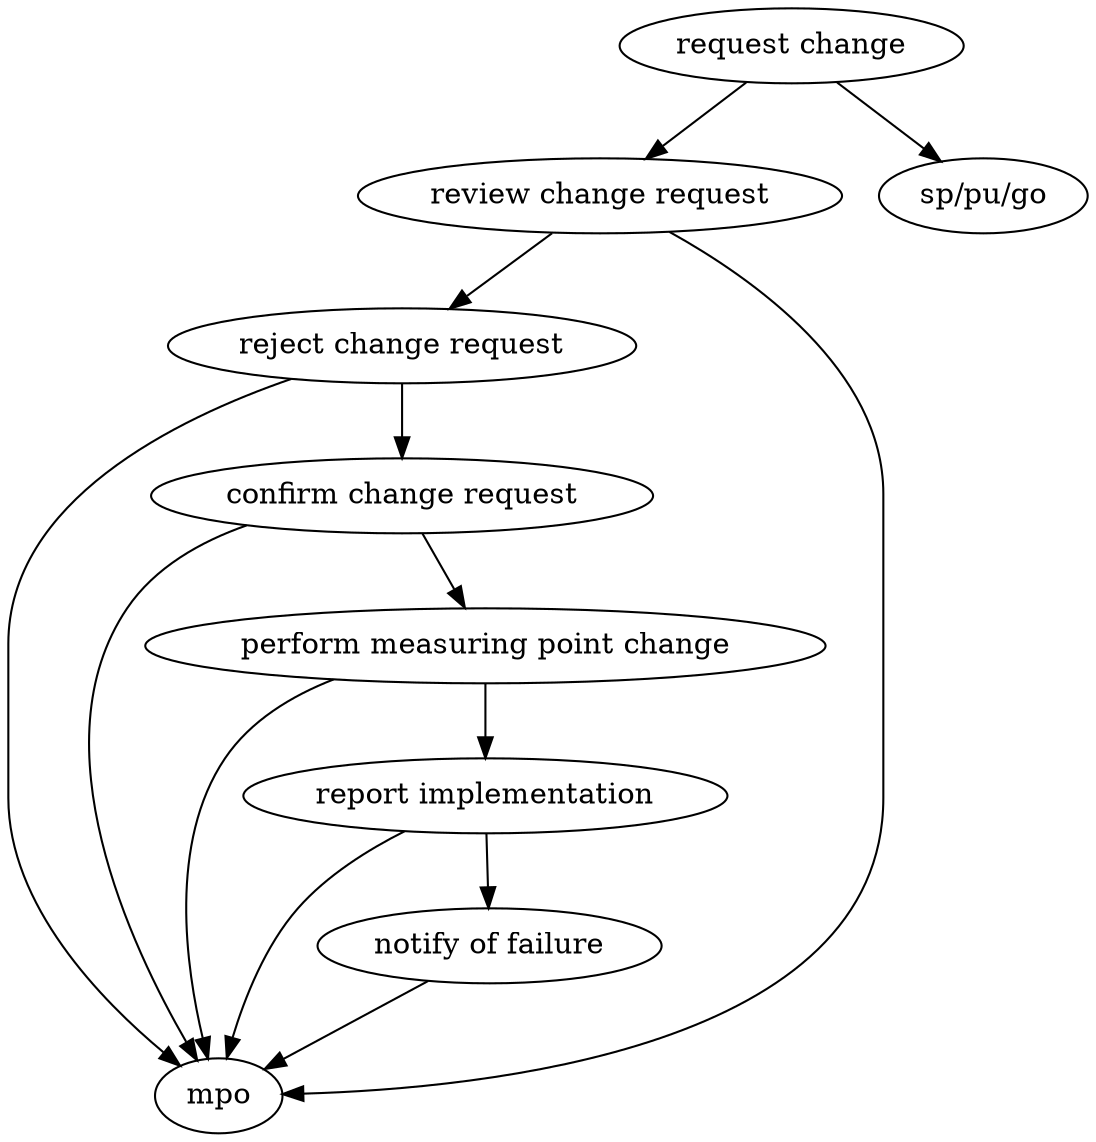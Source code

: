 strict digraph "doc-10.9" {
	graph [name="doc-10.9"];
	"request change"	[attrs="{'type': 'Activity', 'label': 'request change'}"];
	"review change request"	[attrs="{'type': 'Activity', 'label': 'review change request'}"];
	"request change" -> "review change request"	[attrs="{'type': 'flow', 'label': 'flow'}"];
	"sp/pu/go"	[attrs="{'type': 'Actor', 'label': 'sp/pu/go'}"];
	"request change" -> "sp/pu/go"	[attrs="{'type': 'actor performer', 'label': 'actor performer'}"];
	"reject change request"	[attrs="{'type': 'Activity', 'label': 'reject change request'}"];
	"review change request" -> "reject change request"	[attrs="{'type': 'flow', 'label': 'flow'}"];
	mpo	[attrs="{'type': 'Actor', 'label': 'mpo'}"];
	"review change request" -> mpo	[attrs="{'type': 'actor performer', 'label': 'actor performer'}"];
	"confirm change request"	[attrs="{'type': 'Activity', 'label': 'confirm change request'}"];
	"reject change request" -> "confirm change request"	[attrs="{'type': 'flow', 'label': 'flow'}"];
	"reject change request" -> mpo	[attrs="{'type': 'actor performer', 'label': 'actor performer'}"];
	"perform measuring point change"	[attrs="{'type': 'Activity', 'label': 'perform measuring point change'}"];
	"confirm change request" -> "perform measuring point change"	[attrs="{'type': 'flow', 'label': 'flow'}"];
	"confirm change request" -> mpo	[attrs="{'type': 'actor performer', 'label': 'actor performer'}"];
	"report implementation"	[attrs="{'type': 'Activity', 'label': 'report implementation'}"];
	"perform measuring point change" -> "report implementation"	[attrs="{'type': 'flow', 'label': 'flow'}"];
	"perform measuring point change" -> mpo	[attrs="{'type': 'actor performer', 'label': 'actor performer'}"];
	"notify of failure"	[attrs="{'type': 'Activity', 'label': 'notify of failure'}"];
	"report implementation" -> "notify of failure"	[attrs="{'type': 'flow', 'label': 'flow'}"];
	"report implementation" -> mpo	[attrs="{'type': 'actor performer', 'label': 'actor performer'}"];
	"notify of failure" -> mpo	[attrs="{'type': 'actor performer', 'label': 'actor performer'}"];
}

